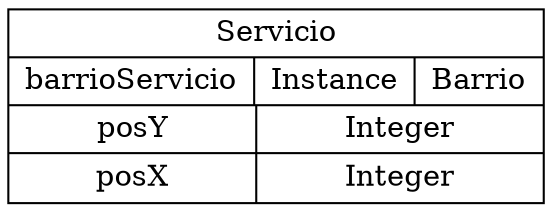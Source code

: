 digraph ontologia {
	graph [bb="0,0,207,93"];
	node [label="\N"];
	Servicio	 [color="0.0,0.0,0.0",
		fontcolor="0.0,0.0,0.0",
		height=1.2917,
		label="{Servicio|{barrioServicio|Instance|{Barrio}}|{posY|Integer}|{posX|Integer}}",
		pos="103.5,46.5",
		rects="0,69.5,207,92.5 0,46.5,94,69.5 94,46.5,156,69.5 156,46.5,207,69.5 0,23.5,98,46.5 98,23.5,207,46.5 0,0.5,98,23.5 98,0.5,207,23.5",
		shape=record,
		width=2.875];
}
